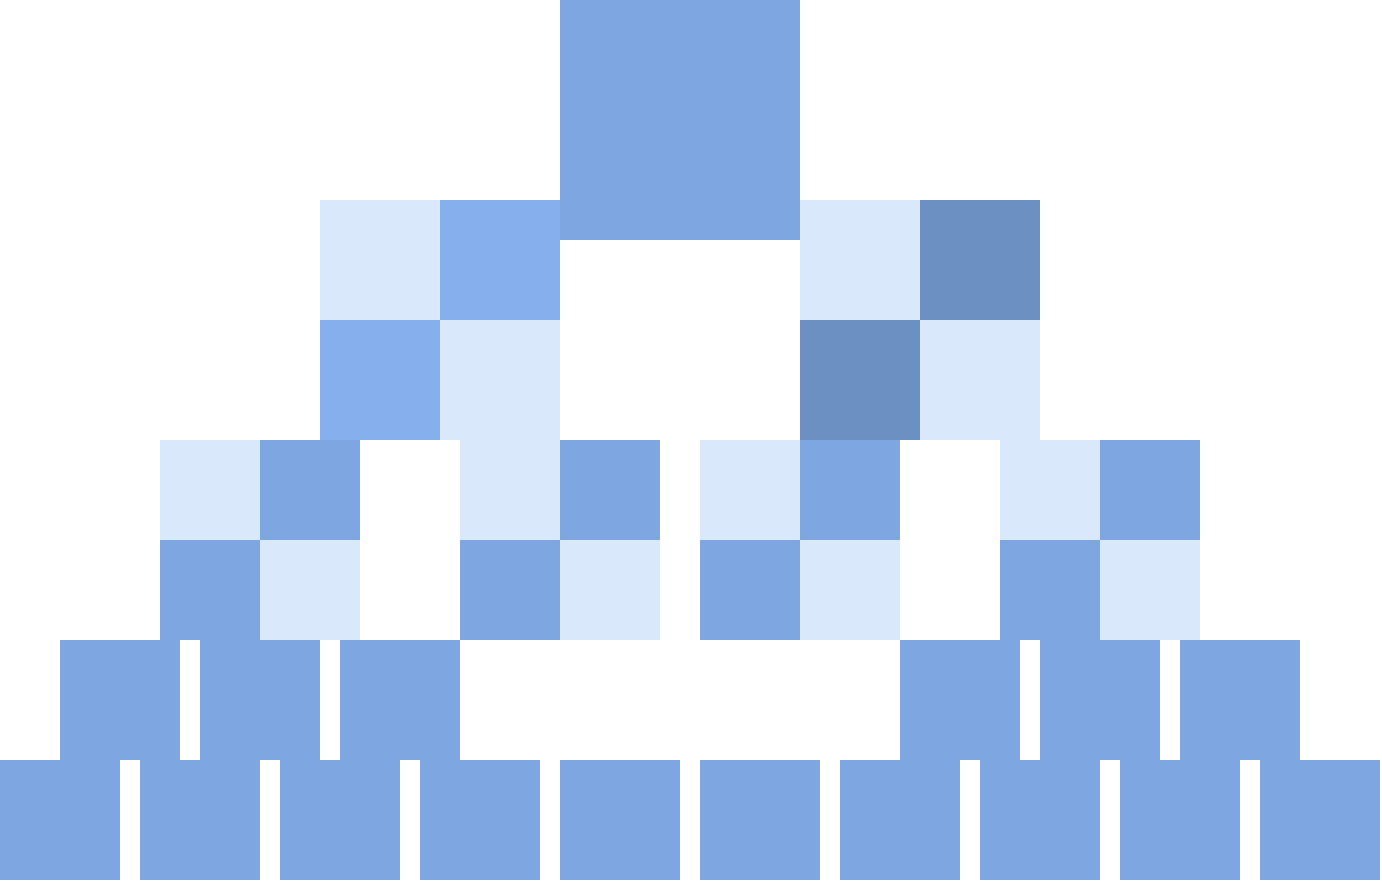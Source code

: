 <mxfile version="23.1.5" type="device" pages="2">
  <diagram name="Page-1" id="aQhKWYcgLMpIsDRQvW3Z">
    <mxGraphModel dx="3340" dy="2005" grid="1" gridSize="10" guides="1" tooltips="1" connect="1" arrows="1" fold="1" page="1" pageScale="1" pageWidth="1169" pageHeight="827" math="0" shadow="0">
      <root>
        <mxCell id="0" />
        <mxCell id="1" parent="0" />
        <mxCell id="JL-mzcfMMUkgxITo-5i7-8" value="" style="whiteSpace=wrap;html=1;aspect=fixed;fillColor=#7EA6E0;strokeColor=none;" vertex="1" parent="1">
          <mxGeometry x="480" y="100" width="120" height="120" as="geometry" />
        </mxCell>
        <mxCell id="JL-mzcfMMUkgxITo-5i7-9" value="" style="whiteSpace=wrap;html=1;aspect=fixed;fillColor=#85B0ED;strokeColor=none;" vertex="1" parent="1">
          <mxGeometry x="360" y="200" width="120" height="120" as="geometry" />
        </mxCell>
        <mxCell id="JL-mzcfMMUkgxITo-5i7-10" value="" style="whiteSpace=wrap;html=1;aspect=fixed;fillColor=#6D90C2;strokeColor=none;" vertex="1" parent="1">
          <mxGeometry x="600" y="200" width="120" height="120" as="geometry" />
        </mxCell>
        <mxCell id="JL-mzcfMMUkgxITo-5i7-11" value="" style="whiteSpace=wrap;html=1;aspect=fixed;fillColor=#7EA6E0;strokeColor=none;" vertex="1" parent="1">
          <mxGeometry x="280" y="320" width="100" height="100" as="geometry" />
        </mxCell>
        <mxCell id="JL-mzcfMMUkgxITo-5i7-15" value="" style="whiteSpace=wrap;html=1;aspect=fixed;fillColor=#7EA6E0;strokeColor=none;" vertex="1" parent="1">
          <mxGeometry x="230" y="420" width="60" height="60" as="geometry" />
        </mxCell>
        <mxCell id="JL-mzcfMMUkgxITo-5i7-16" value="" style="whiteSpace=wrap;html=1;aspect=fixed;fillColor=#7EA6E0;strokeColor=none;" vertex="1" parent="1">
          <mxGeometry x="300" y="420" width="60" height="60" as="geometry" />
        </mxCell>
        <mxCell id="JL-mzcfMMUkgxITo-5i7-17" value="" style="whiteSpace=wrap;html=1;aspect=fixed;fillColor=#7EA6E0;strokeColor=none;" vertex="1" parent="1">
          <mxGeometry x="370" y="420" width="60" height="60" as="geometry" />
        </mxCell>
        <mxCell id="JL-mzcfMMUkgxITo-5i7-19" value="" style="whiteSpace=wrap;html=1;aspect=fixed;fillColor=#7EA6E0;strokeColor=none;" vertex="1" parent="1">
          <mxGeometry x="650" y="420" width="60" height="60" as="geometry" />
        </mxCell>
        <mxCell id="JL-mzcfMMUkgxITo-5i7-20" value="" style="whiteSpace=wrap;html=1;aspect=fixed;fillColor=#7EA6E0;strokeColor=none;" vertex="1" parent="1">
          <mxGeometry x="720" y="420" width="60" height="60" as="geometry" />
        </mxCell>
        <mxCell id="JL-mzcfMMUkgxITo-5i7-21" value="" style="whiteSpace=wrap;html=1;aspect=fixed;fillColor=#7EA6E0;strokeColor=none;" vertex="1" parent="1">
          <mxGeometry x="790" y="420" width="60" height="60" as="geometry" />
        </mxCell>
        <mxCell id="JL-mzcfMMUkgxITo-5i7-22" value="" style="whiteSpace=wrap;html=1;aspect=fixed;fillColor=#7EA6E0;strokeColor=none;" vertex="1" parent="1">
          <mxGeometry x="200" y="480" width="60" height="60" as="geometry" />
        </mxCell>
        <mxCell id="JL-mzcfMMUkgxITo-5i7-23" value="" style="whiteSpace=wrap;html=1;aspect=fixed;fillColor=#7EA6E0;strokeColor=none;" vertex="1" parent="1">
          <mxGeometry x="270" y="480" width="60" height="60" as="geometry" />
        </mxCell>
        <mxCell id="JL-mzcfMMUkgxITo-5i7-24" value="" style="whiteSpace=wrap;html=1;aspect=fixed;fillColor=#7EA6E0;strokeColor=none;" vertex="1" parent="1">
          <mxGeometry x="340" y="480" width="60" height="60" as="geometry" />
        </mxCell>
        <mxCell id="JL-mzcfMMUkgxITo-5i7-25" value="" style="whiteSpace=wrap;html=1;aspect=fixed;fillColor=#7EA6E0;strokeColor=none;" vertex="1" parent="1">
          <mxGeometry x="410" y="480" width="60" height="60" as="geometry" />
        </mxCell>
        <mxCell id="JL-mzcfMMUkgxITo-5i7-26" value="" style="whiteSpace=wrap;html=1;aspect=fixed;fillColor=#7EA6E0;strokeColor=none;" vertex="1" parent="1">
          <mxGeometry x="480" y="480" width="60" height="60" as="geometry" />
        </mxCell>
        <mxCell id="JL-mzcfMMUkgxITo-5i7-27" value="" style="whiteSpace=wrap;html=1;aspect=fixed;fillColor=#7EA6E0;strokeColor=none;" vertex="1" parent="1">
          <mxGeometry x="550" y="480" width="60" height="60" as="geometry" />
        </mxCell>
        <mxCell id="JL-mzcfMMUkgxITo-5i7-28" value="" style="whiteSpace=wrap;html=1;aspect=fixed;fillColor=#7EA6E0;strokeColor=none;" vertex="1" parent="1">
          <mxGeometry x="620" y="480" width="60" height="60" as="geometry" />
        </mxCell>
        <mxCell id="JL-mzcfMMUkgxITo-5i7-29" value="" style="whiteSpace=wrap;html=1;aspect=fixed;fillColor=#7EA6E0;strokeColor=none;" vertex="1" parent="1">
          <mxGeometry x="690" y="480" width="60" height="60" as="geometry" />
        </mxCell>
        <mxCell id="JL-mzcfMMUkgxITo-5i7-30" value="" style="whiteSpace=wrap;html=1;aspect=fixed;fillColor=#7EA6E0;strokeColor=none;" vertex="1" parent="1">
          <mxGeometry x="760" y="480" width="60" height="60" as="geometry" />
        </mxCell>
        <mxCell id="JL-mzcfMMUkgxITo-5i7-31" value="" style="whiteSpace=wrap;html=1;aspect=fixed;fillColor=#7EA6E0;strokeColor=none;" vertex="1" parent="1">
          <mxGeometry x="830" y="480" width="60" height="60" as="geometry" />
        </mxCell>
        <mxCell id="JL-mzcfMMUkgxITo-5i7-32" value="" style="whiteSpace=wrap;html=1;aspect=fixed;fillColor=#dae8fc;strokeColor=none;" vertex="1" parent="1">
          <mxGeometry x="360" y="200" width="60" height="60" as="geometry" />
        </mxCell>
        <mxCell id="JL-mzcfMMUkgxITo-5i7-33" value="" style="whiteSpace=wrap;html=1;aspect=fixed;fillColor=#dae8fc;strokeColor=none;" vertex="1" parent="1">
          <mxGeometry x="420" y="260" width="60" height="60" as="geometry" />
        </mxCell>
        <mxCell id="JL-mzcfMMUkgxITo-5i7-34" value="" style="whiteSpace=wrap;html=1;aspect=fixed;fillColor=#dae8fc;strokeColor=none;" vertex="1" parent="1">
          <mxGeometry x="600" y="200" width="60" height="60" as="geometry" />
        </mxCell>
        <mxCell id="JL-mzcfMMUkgxITo-5i7-35" value="" style="whiteSpace=wrap;html=1;aspect=fixed;fillColor=#dae8fc;strokeColor=none;" vertex="1" parent="1">
          <mxGeometry x="660" y="260" width="60" height="60" as="geometry" />
        </mxCell>
        <mxCell id="JL-mzcfMMUkgxITo-5i7-36" value="" style="whiteSpace=wrap;html=1;aspect=fixed;fillColor=#dae8fc;strokeColor=none;" vertex="1" parent="1">
          <mxGeometry x="280" y="320" width="50" height="50" as="geometry" />
        </mxCell>
        <mxCell id="JL-mzcfMMUkgxITo-5i7-37" value="" style="whiteSpace=wrap;html=1;aspect=fixed;fillColor=#dae8fc;strokeColor=none;" vertex="1" parent="1">
          <mxGeometry x="330" y="370" width="50" height="50" as="geometry" />
        </mxCell>
        <mxCell id="JL-mzcfMMUkgxITo-5i7-38" value="" style="whiteSpace=wrap;html=1;aspect=fixed;fillColor=#7EA6E0;strokeColor=none;" vertex="1" parent="1">
          <mxGeometry x="430" y="320" width="100" height="100" as="geometry" />
        </mxCell>
        <mxCell id="JL-mzcfMMUkgxITo-5i7-39" value="" style="whiteSpace=wrap;html=1;aspect=fixed;fillColor=#dae8fc;strokeColor=none;" vertex="1" parent="1">
          <mxGeometry x="430" y="320" width="50" height="50" as="geometry" />
        </mxCell>
        <mxCell id="JL-mzcfMMUkgxITo-5i7-40" value="" style="whiteSpace=wrap;html=1;aspect=fixed;fillColor=#dae8fc;strokeColor=none;" vertex="1" parent="1">
          <mxGeometry x="480" y="370" width="50" height="50" as="geometry" />
        </mxCell>
        <mxCell id="JL-mzcfMMUkgxITo-5i7-41" value="" style="whiteSpace=wrap;html=1;aspect=fixed;fillColor=#7EA6E0;strokeColor=none;" vertex="1" parent="1">
          <mxGeometry x="550" y="320" width="100" height="100" as="geometry" />
        </mxCell>
        <mxCell id="JL-mzcfMMUkgxITo-5i7-42" value="" style="whiteSpace=wrap;html=1;aspect=fixed;fillColor=#dae8fc;strokeColor=none;" vertex="1" parent="1">
          <mxGeometry x="550" y="320" width="50" height="50" as="geometry" />
        </mxCell>
        <mxCell id="JL-mzcfMMUkgxITo-5i7-43" value="" style="whiteSpace=wrap;html=1;aspect=fixed;fillColor=#dae8fc;strokeColor=none;" vertex="1" parent="1">
          <mxGeometry x="600" y="370" width="50" height="50" as="geometry" />
        </mxCell>
        <mxCell id="JL-mzcfMMUkgxITo-5i7-44" value="" style="whiteSpace=wrap;html=1;aspect=fixed;fillColor=#7EA6E0;strokeColor=none;" vertex="1" parent="1">
          <mxGeometry x="700" y="320" width="100" height="100" as="geometry" />
        </mxCell>
        <mxCell id="JL-mzcfMMUkgxITo-5i7-45" value="" style="whiteSpace=wrap;html=1;aspect=fixed;fillColor=#dae8fc;strokeColor=none;" vertex="1" parent="1">
          <mxGeometry x="700" y="320" width="50" height="50" as="geometry" />
        </mxCell>
        <mxCell id="JL-mzcfMMUkgxITo-5i7-46" value="" style="whiteSpace=wrap;html=1;aspect=fixed;fillColor=#dae8fc;strokeColor=none;" vertex="1" parent="1">
          <mxGeometry x="750" y="370" width="50" height="50" as="geometry" />
        </mxCell>
      </root>
    </mxGraphModel>
  </diagram>
  <diagram id="eYoPO0TQpU7FS450ZqHK" name="Page-2">
    <mxGraphModel dx="2004" dy="1203" grid="1" gridSize="10" guides="1" tooltips="1" connect="1" arrows="1" fold="1" page="1" pageScale="1" pageWidth="1169" pageHeight="827" math="0" shadow="0">
      <root>
        <mxCell id="0" />
        <mxCell id="1" parent="0" />
        <mxCell id="qtAk73hyLhYHFTHCRCvz-8" style="edgeStyle=orthogonalEdgeStyle;rounded=0;orthogonalLoop=1;jettySize=auto;html=1;entryX=0;entryY=0.5;entryDx=0;entryDy=0;" edge="1" parent="1" source="qtAk73hyLhYHFTHCRCvz-1" target="qtAk73hyLhYHFTHCRCvz-4">
          <mxGeometry relative="1" as="geometry" />
        </mxCell>
        <mxCell id="qtAk73hyLhYHFTHCRCvz-1" value="State" style="rounded=1;whiteSpace=wrap;html=1;fillColor=#0050ef;fontColor=#ffffff;strokeColor=#001DBC;" vertex="1" parent="1">
          <mxGeometry x="180" y="170" width="120" height="60" as="geometry" />
        </mxCell>
        <mxCell id="qtAk73hyLhYHFTHCRCvz-9" style="edgeStyle=orthogonalEdgeStyle;rounded=0;orthogonalLoop=1;jettySize=auto;html=1;entryX=0;entryY=0.75;entryDx=0;entryDy=0;" edge="1" parent="1" source="qtAk73hyLhYHFTHCRCvz-2" target="qtAk73hyLhYHFTHCRCvz-4">
          <mxGeometry relative="1" as="geometry" />
        </mxCell>
        <mxCell id="qtAk73hyLhYHFTHCRCvz-2" value="Action" style="rounded=1;whiteSpace=wrap;html=1;fillColor=#f8cecc;strokeColor=#b85450;" vertex="1" parent="1">
          <mxGeometry x="180" y="270" width="120" height="60" as="geometry" />
        </mxCell>
        <mxCell id="qtAk73hyLhYHFTHCRCvz-3" value="NextState" style="rounded=1;whiteSpace=wrap;html=1;fillColor=#0050ef;fontColor=#ffffff;strokeColor=#001DBC;" vertex="1" parent="1">
          <mxGeometry x="750" y="170" width="120" height="60" as="geometry" />
        </mxCell>
        <mxCell id="qtAk73hyLhYHFTHCRCvz-5" style="edgeStyle=orthogonalEdgeStyle;rounded=0;orthogonalLoop=1;jettySize=auto;html=1;entryX=0;entryY=0.5;entryDx=0;entryDy=0;" edge="1" parent="1" source="qtAk73hyLhYHFTHCRCvz-4" target="qtAk73hyLhYHFTHCRCvz-3">
          <mxGeometry relative="1" as="geometry" />
        </mxCell>
        <mxCell id="qtAk73hyLhYHFTHCRCvz-10" style="edgeStyle=orthogonalEdgeStyle;rounded=0;orthogonalLoop=1;jettySize=auto;html=1;entryX=0.5;entryY=0;entryDx=0;entryDy=0;" edge="1" parent="1" source="qtAk73hyLhYHFTHCRCvz-4" target="qtAk73hyLhYHFTHCRCvz-6">
          <mxGeometry relative="1" as="geometry">
            <Array as="points">
              <mxPoint x="650" y="30" />
              <mxPoint x="240" y="30" />
            </Array>
          </mxGeometry>
        </mxCell>
        <mxCell id="qtAk73hyLhYHFTHCRCvz-12" style="edgeStyle=orthogonalEdgeStyle;rounded=0;orthogonalLoop=1;jettySize=auto;html=1;" edge="1" parent="1" source="qtAk73hyLhYHFTHCRCvz-4" target="qtAk73hyLhYHFTHCRCvz-11">
          <mxGeometry relative="1" as="geometry" />
        </mxCell>
        <mxCell id="qtAk73hyLhYHFTHCRCvz-14" style="edgeStyle=orthogonalEdgeStyle;rounded=0;orthogonalLoop=1;jettySize=auto;html=1;entryX=0;entryY=0.5;entryDx=0;entryDy=0;" edge="1" parent="1" source="qtAk73hyLhYHFTHCRCvz-4" target="qtAk73hyLhYHFTHCRCvz-13">
          <mxGeometry relative="1" as="geometry" />
        </mxCell>
        <mxCell id="qtAk73hyLhYHFTHCRCvz-4" value="&lt;div style=&quot;font-family: &amp;quot;Droid Sans Mono&amp;quot;, &amp;quot;monospace&amp;quot;, monospace; font-size: 14px; line-height: 19px;&quot;&gt;transitionFunction&lt;/div&gt;" style="rounded=0;whiteSpace=wrap;html=1;strokeColor=default;fontColor=default;" vertex="1" parent="1">
          <mxGeometry x="380" y="150" width="290" height="100" as="geometry" />
        </mxCell>
        <mxCell id="qtAk73hyLhYHFTHCRCvz-7" style="edgeStyle=orthogonalEdgeStyle;rounded=0;orthogonalLoop=1;jettySize=auto;html=1;entryX=0;entryY=0.25;entryDx=0;entryDy=0;" edge="1" parent="1" source="qtAk73hyLhYHFTHCRCvz-6" target="qtAk73hyLhYHFTHCRCvz-4">
          <mxGeometry relative="1" as="geometry" />
        </mxCell>
        <mxCell id="qtAk73hyLhYHFTHCRCvz-6" value="GlobalState" style="rounded=1;whiteSpace=wrap;html=1;fillColor=#dae8fc;strokeColor=#6c8ebf;" vertex="1" parent="1">
          <mxGeometry x="180" y="70" width="120" height="60" as="geometry" />
        </mxCell>
        <mxCell id="qtAk73hyLhYHFTHCRCvz-11" value="&lt;div style=&quot;font-family: &amp;quot;Droid Sans Mono&amp;quot;, &amp;quot;monospace&amp;quot;, monospace; font-size: 14px; line-height: 19px;&quot;&gt;reward&lt;/div&gt;" style="rounded=0;whiteSpace=wrap;html=1;strokeColor=default;fontColor=default;" vertex="1" parent="1">
          <mxGeometry x="750" y="250" width="120" height="40" as="geometry" />
        </mxCell>
        <mxCell id="qtAk73hyLhYHFTHCRCvz-13" value="&lt;div style=&quot;font-family: &amp;quot;Droid Sans Mono&amp;quot;, &amp;quot;monospace&amp;quot;, monospace; font-size: 14px; line-height: 19px;&quot;&gt;done&lt;/div&gt;" style="rounded=0;whiteSpace=wrap;html=1;strokeColor=default;fontColor=default;" vertex="1" parent="1">
          <mxGeometry x="750" y="320" width="120" height="40" as="geometry" />
        </mxCell>
      </root>
    </mxGraphModel>
  </diagram>
</mxfile>
